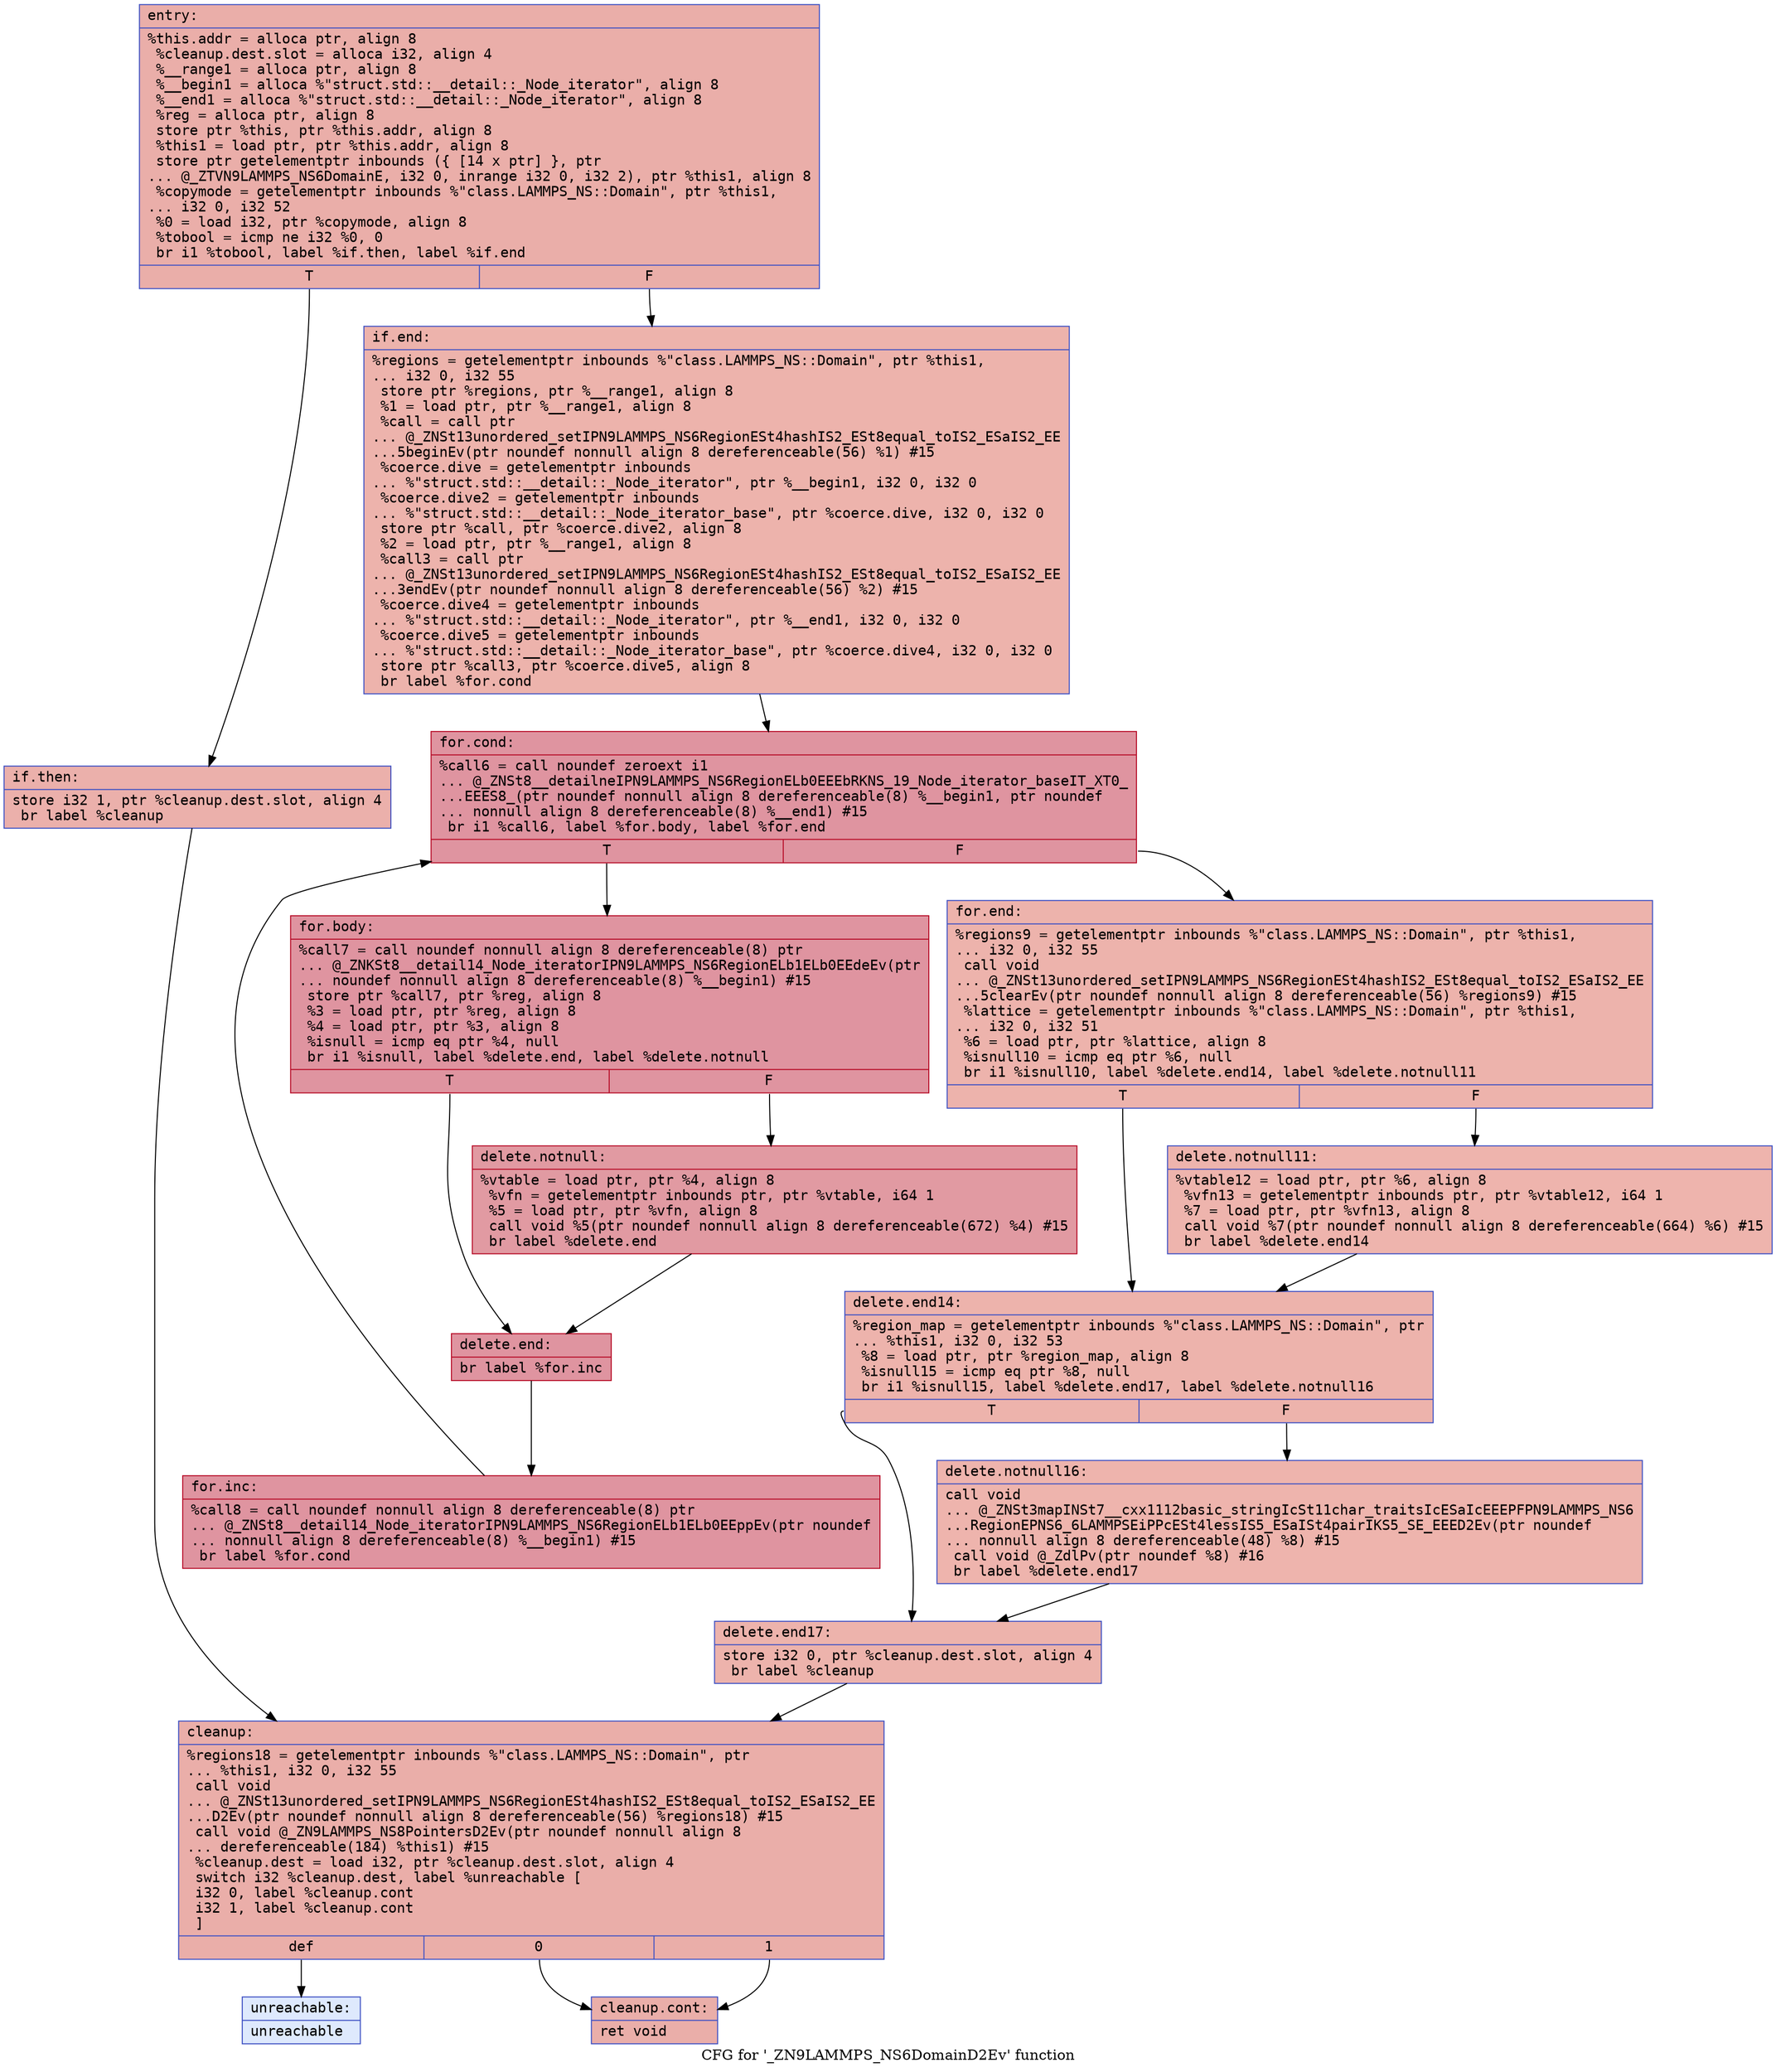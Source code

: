 digraph "CFG for '_ZN9LAMMPS_NS6DomainD2Ev' function" {
	label="CFG for '_ZN9LAMMPS_NS6DomainD2Ev' function";

	Node0x561837bda2b0 [shape=record,color="#3d50c3ff", style=filled, fillcolor="#d0473d70" fontname="Courier",label="{entry:\l|  %this.addr = alloca ptr, align 8\l  %cleanup.dest.slot = alloca i32, align 4\l  %__range1 = alloca ptr, align 8\l  %__begin1 = alloca %\"struct.std::__detail::_Node_iterator\", align 8\l  %__end1 = alloca %\"struct.std::__detail::_Node_iterator\", align 8\l  %reg = alloca ptr, align 8\l  store ptr %this, ptr %this.addr, align 8\l  %this1 = load ptr, ptr %this.addr, align 8\l  store ptr getelementptr inbounds (\{ [14 x ptr] \}, ptr\l... @_ZTVN9LAMMPS_NS6DomainE, i32 0, inrange i32 0, i32 2), ptr %this1, align 8\l  %copymode = getelementptr inbounds %\"class.LAMMPS_NS::Domain\", ptr %this1,\l... i32 0, i32 52\l  %0 = load i32, ptr %copymode, align 8\l  %tobool = icmp ne i32 %0, 0\l  br i1 %tobool, label %if.then, label %if.end\l|{<s0>T|<s1>F}}"];
	Node0x561837bda2b0:s0 -> Node0x561837bdaa90[tooltip="entry -> if.then\nProbability 62.50%" ];
	Node0x561837bda2b0:s1 -> Node0x561837bdab00[tooltip="entry -> if.end\nProbability 37.50%" ];
	Node0x561837bdaa90 [shape=record,color="#3d50c3ff", style=filled, fillcolor="#d24b4070" fontname="Courier",label="{if.then:\l|  store i32 1, ptr %cleanup.dest.slot, align 4\l  br label %cleanup\l}"];
	Node0x561837bdaa90 -> Node0x561837bdadb0[tooltip="if.then -> cleanup\nProbability 100.00%" ];
	Node0x561837bdab00 [shape=record,color="#3d50c3ff", style=filled, fillcolor="#d6524470" fontname="Courier",label="{if.end:\l|  %regions = getelementptr inbounds %\"class.LAMMPS_NS::Domain\", ptr %this1,\l... i32 0, i32 55\l  store ptr %regions, ptr %__range1, align 8\l  %1 = load ptr, ptr %__range1, align 8\l  %call = call ptr\l... @_ZNSt13unordered_setIPN9LAMMPS_NS6RegionESt4hashIS2_ESt8equal_toIS2_ESaIS2_EE\l...5beginEv(ptr noundef nonnull align 8 dereferenceable(56) %1) #15\l  %coerce.dive = getelementptr inbounds\l... %\"struct.std::__detail::_Node_iterator\", ptr %__begin1, i32 0, i32 0\l  %coerce.dive2 = getelementptr inbounds\l... %\"struct.std::__detail::_Node_iterator_base\", ptr %coerce.dive, i32 0, i32 0\l  store ptr %call, ptr %coerce.dive2, align 8\l  %2 = load ptr, ptr %__range1, align 8\l  %call3 = call ptr\l... @_ZNSt13unordered_setIPN9LAMMPS_NS6RegionESt4hashIS2_ESt8equal_toIS2_ESaIS2_EE\l...3endEv(ptr noundef nonnull align 8 dereferenceable(56) %2) #15\l  %coerce.dive4 = getelementptr inbounds\l... %\"struct.std::__detail::_Node_iterator\", ptr %__end1, i32 0, i32 0\l  %coerce.dive5 = getelementptr inbounds\l... %\"struct.std::__detail::_Node_iterator_base\", ptr %coerce.dive4, i32 0, i32 0\l  store ptr %call3, ptr %coerce.dive5, align 8\l  br label %for.cond\l}"];
	Node0x561837bdab00 -> Node0x561837bdb9b0[tooltip="if.end -> for.cond\nProbability 100.00%" ];
	Node0x561837bdb9b0 [shape=record,color="#b70d28ff", style=filled, fillcolor="#b70d2870" fontname="Courier",label="{for.cond:\l|  %call6 = call noundef zeroext i1\l... @_ZNSt8__detailneIPN9LAMMPS_NS6RegionELb0EEEbRKNS_19_Node_iterator_baseIT_XT0_\l...EEES8_(ptr noundef nonnull align 8 dereferenceable(8) %__begin1, ptr noundef\l... nonnull align 8 dereferenceable(8) %__end1) #15\l  br i1 %call6, label %for.body, label %for.end\l|{<s0>T|<s1>F}}"];
	Node0x561837bdb9b0:s0 -> Node0x561837bdbd50[tooltip="for.cond -> for.body\nProbability 96.88%" ];
	Node0x561837bdb9b0:s1 -> Node0x561837bdbdd0[tooltip="for.cond -> for.end\nProbability 3.12%" ];
	Node0x561837bdbd50 [shape=record,color="#b70d28ff", style=filled, fillcolor="#b70d2870" fontname="Courier",label="{for.body:\l|  %call7 = call noundef nonnull align 8 dereferenceable(8) ptr\l... @_ZNKSt8__detail14_Node_iteratorIPN9LAMMPS_NS6RegionELb1ELb0EEdeEv(ptr\l... noundef nonnull align 8 dereferenceable(8) %__begin1) #15\l  store ptr %call7, ptr %reg, align 8\l  %3 = load ptr, ptr %reg, align 8\l  %4 = load ptr, ptr %3, align 8\l  %isnull = icmp eq ptr %4, null\l  br i1 %isnull, label %delete.end, label %delete.notnull\l|{<s0>T|<s1>F}}"];
	Node0x561837bdbd50:s0 -> Node0x561837bdac80[tooltip="for.body -> delete.end\nProbability 37.50%" ];
	Node0x561837bdbd50:s1 -> Node0x561837bdc5e0[tooltip="for.body -> delete.notnull\nProbability 62.50%" ];
	Node0x561837bdc5e0 [shape=record,color="#b70d28ff", style=filled, fillcolor="#bb1b2c70" fontname="Courier",label="{delete.notnull:\l|  %vtable = load ptr, ptr %4, align 8\l  %vfn = getelementptr inbounds ptr, ptr %vtable, i64 1\l  %5 = load ptr, ptr %vfn, align 8\l  call void %5(ptr noundef nonnull align 8 dereferenceable(672) %4) #15\l  br label %delete.end\l}"];
	Node0x561837bdc5e0 -> Node0x561837bdac80[tooltip="delete.notnull -> delete.end\nProbability 100.00%" ];
	Node0x561837bdac80 [shape=record,color="#b70d28ff", style=filled, fillcolor="#b70d2870" fontname="Courier",label="{delete.end:\l|  br label %for.inc\l}"];
	Node0x561837bdac80 -> Node0x561837bdcaf0[tooltip="delete.end -> for.inc\nProbability 100.00%" ];
	Node0x561837bdcaf0 [shape=record,color="#b70d28ff", style=filled, fillcolor="#b70d2870" fontname="Courier",label="{for.inc:\l|  %call8 = call noundef nonnull align 8 dereferenceable(8) ptr\l... @_ZNSt8__detail14_Node_iteratorIPN9LAMMPS_NS6RegionELb1ELb0EEppEv(ptr noundef\l... nonnull align 8 dereferenceable(8) %__begin1) #15\l  br label %for.cond\l}"];
	Node0x561837bdcaf0 -> Node0x561837bdb9b0[tooltip="for.inc -> for.cond\nProbability 100.00%" ];
	Node0x561837bdbdd0 [shape=record,color="#3d50c3ff", style=filled, fillcolor="#d6524470" fontname="Courier",label="{for.end:\l|  %regions9 = getelementptr inbounds %\"class.LAMMPS_NS::Domain\", ptr %this1,\l... i32 0, i32 55\l  call void\l... @_ZNSt13unordered_setIPN9LAMMPS_NS6RegionESt4hashIS2_ESt8equal_toIS2_ESaIS2_EE\l...5clearEv(ptr noundef nonnull align 8 dereferenceable(56) %regions9) #15\l  %lattice = getelementptr inbounds %\"class.LAMMPS_NS::Domain\", ptr %this1,\l... i32 0, i32 51\l  %6 = load ptr, ptr %lattice, align 8\l  %isnull10 = icmp eq ptr %6, null\l  br i1 %isnull10, label %delete.end14, label %delete.notnull11\l|{<s0>T|<s1>F}}"];
	Node0x561837bdbdd0:s0 -> Node0x561837bdd320[tooltip="for.end -> delete.end14\nProbability 37.50%" ];
	Node0x561837bdbdd0:s1 -> Node0x561837bdd3d0[tooltip="for.end -> delete.notnull11\nProbability 62.50%" ];
	Node0x561837bdd3d0 [shape=record,color="#3d50c3ff", style=filled, fillcolor="#d8564670" fontname="Courier",label="{delete.notnull11:\l|  %vtable12 = load ptr, ptr %6, align 8\l  %vfn13 = getelementptr inbounds ptr, ptr %vtable12, i64 1\l  %7 = load ptr, ptr %vfn13, align 8\l  call void %7(ptr noundef nonnull align 8 dereferenceable(664) %6) #15\l  br label %delete.end14\l}"];
	Node0x561837bdd3d0 -> Node0x561837bdd320[tooltip="delete.notnull11 -> delete.end14\nProbability 100.00%" ];
	Node0x561837bdd320 [shape=record,color="#3d50c3ff", style=filled, fillcolor="#d6524470" fontname="Courier",label="{delete.end14:\l|  %region_map = getelementptr inbounds %\"class.LAMMPS_NS::Domain\", ptr\l... %this1, i32 0, i32 53\l  %8 = load ptr, ptr %region_map, align 8\l  %isnull15 = icmp eq ptr %8, null\l  br i1 %isnull15, label %delete.end17, label %delete.notnull16\l|{<s0>T|<s1>F}}"];
	Node0x561837bdd320:s0 -> Node0x561837bddaf0[tooltip="delete.end14 -> delete.end17\nProbability 37.50%" ];
	Node0x561837bdd320:s1 -> Node0x561837bddba0[tooltip="delete.end14 -> delete.notnull16\nProbability 62.50%" ];
	Node0x561837bddba0 [shape=record,color="#3d50c3ff", style=filled, fillcolor="#d8564670" fontname="Courier",label="{delete.notnull16:\l|  call void\l... @_ZNSt3mapINSt7__cxx1112basic_stringIcSt11char_traitsIcESaIcEEEPFPN9LAMMPS_NS6\l...RegionEPNS6_6LAMMPSEiPPcESt4lessIS5_ESaISt4pairIKS5_SE_EEED2Ev(ptr noundef\l... nonnull align 8 dereferenceable(48) %8) #15\l  call void @_ZdlPv(ptr noundef %8) #16\l  br label %delete.end17\l}"];
	Node0x561837bddba0 -> Node0x561837bddaf0[tooltip="delete.notnull16 -> delete.end17\nProbability 100.00%" ];
	Node0x561837bddaf0 [shape=record,color="#3d50c3ff", style=filled, fillcolor="#d6524470" fontname="Courier",label="{delete.end17:\l|  store i32 0, ptr %cleanup.dest.slot, align 4\l  br label %cleanup\l}"];
	Node0x561837bddaf0 -> Node0x561837bdadb0[tooltip="delete.end17 -> cleanup\nProbability 100.00%" ];
	Node0x561837bdadb0 [shape=record,color="#3d50c3ff", style=filled, fillcolor="#d0473d70" fontname="Courier",label="{cleanup:\l|  %regions18 = getelementptr inbounds %\"class.LAMMPS_NS::Domain\", ptr\l... %this1, i32 0, i32 55\l  call void\l... @_ZNSt13unordered_setIPN9LAMMPS_NS6RegionESt4hashIS2_ESt8equal_toIS2_ESaIS2_EE\l...D2Ev(ptr noundef nonnull align 8 dereferenceable(56) %regions18) #15\l  call void @_ZN9LAMMPS_NS8PointersD2Ev(ptr noundef nonnull align 8\l... dereferenceable(184) %this1) #15\l  %cleanup.dest = load i32, ptr %cleanup.dest.slot, align 4\l  switch i32 %cleanup.dest, label %unreachable [\l    i32 0, label %cleanup.cont\l    i32 1, label %cleanup.cont\l  ]\l|{<s0>def|<s1>0|<s2>1}}"];
	Node0x561837bdadb0:s0 -> Node0x561837bde550[tooltip="cleanup -> unreachable\nProbability 0.00%" ];
	Node0x561837bdadb0:s1 -> Node0x561837bde5a0[tooltip="cleanup -> cleanup.cont\nProbability 100.00%" ];
	Node0x561837bdadb0:s2 -> Node0x561837bde5a0[tooltip="cleanup -> cleanup.cont\nProbability 100.00%" ];
	Node0x561837bde5a0 [shape=record,color="#3d50c3ff", style=filled, fillcolor="#d0473d70" fontname="Courier",label="{cleanup.cont:\l|  ret void\l}"];
	Node0x561837bde550 [shape=record,color="#3d50c3ff", style=filled, fillcolor="#b5cdfa70" fontname="Courier",label="{unreachable:\l|  unreachable\l}"];
}

